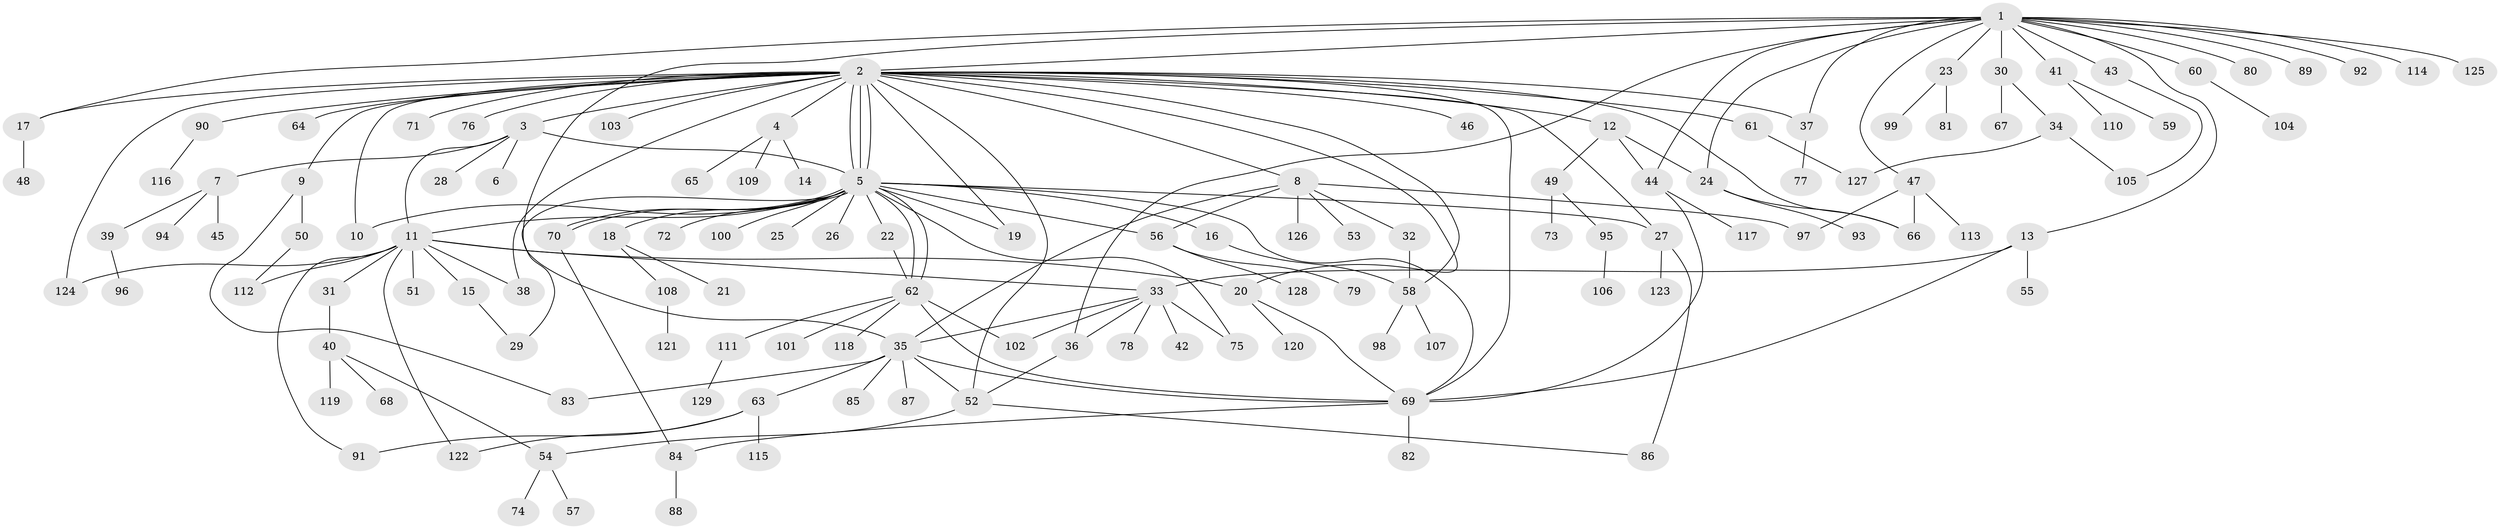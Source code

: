 // Generated by graph-tools (version 1.1) at 2025/26/03/09/25 03:26:02]
// undirected, 129 vertices, 175 edges
graph export_dot {
graph [start="1"]
  node [color=gray90,style=filled];
  1;
  2;
  3;
  4;
  5;
  6;
  7;
  8;
  9;
  10;
  11;
  12;
  13;
  14;
  15;
  16;
  17;
  18;
  19;
  20;
  21;
  22;
  23;
  24;
  25;
  26;
  27;
  28;
  29;
  30;
  31;
  32;
  33;
  34;
  35;
  36;
  37;
  38;
  39;
  40;
  41;
  42;
  43;
  44;
  45;
  46;
  47;
  48;
  49;
  50;
  51;
  52;
  53;
  54;
  55;
  56;
  57;
  58;
  59;
  60;
  61;
  62;
  63;
  64;
  65;
  66;
  67;
  68;
  69;
  70;
  71;
  72;
  73;
  74;
  75;
  76;
  77;
  78;
  79;
  80;
  81;
  82;
  83;
  84;
  85;
  86;
  87;
  88;
  89;
  90;
  91;
  92;
  93;
  94;
  95;
  96;
  97;
  98;
  99;
  100;
  101;
  102;
  103;
  104;
  105;
  106;
  107;
  108;
  109;
  110;
  111;
  112;
  113;
  114;
  115;
  116;
  117;
  118;
  119;
  120;
  121;
  122;
  123;
  124;
  125;
  126;
  127;
  128;
  129;
  1 -- 2;
  1 -- 13;
  1 -- 17;
  1 -- 23;
  1 -- 24;
  1 -- 30;
  1 -- 35;
  1 -- 36;
  1 -- 37;
  1 -- 41;
  1 -- 43;
  1 -- 44;
  1 -- 47;
  1 -- 60;
  1 -- 80;
  1 -- 89;
  1 -- 92;
  1 -- 114;
  1 -- 125;
  2 -- 3;
  2 -- 4;
  2 -- 5;
  2 -- 5;
  2 -- 5;
  2 -- 8;
  2 -- 9;
  2 -- 10;
  2 -- 12;
  2 -- 17;
  2 -- 19;
  2 -- 20;
  2 -- 27;
  2 -- 37;
  2 -- 38;
  2 -- 46;
  2 -- 52;
  2 -- 58;
  2 -- 61;
  2 -- 64;
  2 -- 66;
  2 -- 69;
  2 -- 71;
  2 -- 76;
  2 -- 90;
  2 -- 103;
  2 -- 124;
  3 -- 5;
  3 -- 6;
  3 -- 7;
  3 -- 11;
  3 -- 28;
  4 -- 14;
  4 -- 65;
  4 -- 109;
  5 -- 10;
  5 -- 11;
  5 -- 16;
  5 -- 18;
  5 -- 19;
  5 -- 22;
  5 -- 25;
  5 -- 26;
  5 -- 27;
  5 -- 29;
  5 -- 56;
  5 -- 62;
  5 -- 62;
  5 -- 69;
  5 -- 70;
  5 -- 70;
  5 -- 72;
  5 -- 75;
  5 -- 100;
  7 -- 39;
  7 -- 45;
  7 -- 94;
  8 -- 32;
  8 -- 35;
  8 -- 53;
  8 -- 56;
  8 -- 97;
  8 -- 126;
  9 -- 50;
  9 -- 83;
  11 -- 15;
  11 -- 20;
  11 -- 31;
  11 -- 33;
  11 -- 38;
  11 -- 51;
  11 -- 91;
  11 -- 112;
  11 -- 122;
  11 -- 124;
  12 -- 24;
  12 -- 44;
  12 -- 49;
  13 -- 33;
  13 -- 55;
  13 -- 69;
  15 -- 29;
  16 -- 58;
  17 -- 48;
  18 -- 21;
  18 -- 108;
  20 -- 69;
  20 -- 120;
  22 -- 62;
  23 -- 81;
  23 -- 99;
  24 -- 66;
  24 -- 93;
  27 -- 86;
  27 -- 123;
  30 -- 34;
  30 -- 67;
  31 -- 40;
  32 -- 58;
  33 -- 35;
  33 -- 36;
  33 -- 42;
  33 -- 75;
  33 -- 78;
  33 -- 102;
  34 -- 105;
  34 -- 127;
  35 -- 52;
  35 -- 63;
  35 -- 69;
  35 -- 83;
  35 -- 85;
  35 -- 87;
  36 -- 52;
  37 -- 77;
  39 -- 96;
  40 -- 54;
  40 -- 68;
  40 -- 119;
  41 -- 59;
  41 -- 110;
  43 -- 105;
  44 -- 69;
  44 -- 117;
  47 -- 66;
  47 -- 97;
  47 -- 113;
  49 -- 73;
  49 -- 95;
  50 -- 112;
  52 -- 54;
  52 -- 86;
  54 -- 57;
  54 -- 74;
  56 -- 79;
  56 -- 128;
  58 -- 98;
  58 -- 107;
  60 -- 104;
  61 -- 127;
  62 -- 69;
  62 -- 101;
  62 -- 102;
  62 -- 111;
  62 -- 118;
  63 -- 91;
  63 -- 115;
  63 -- 122;
  69 -- 82;
  69 -- 84;
  70 -- 84;
  84 -- 88;
  90 -- 116;
  95 -- 106;
  108 -- 121;
  111 -- 129;
}
